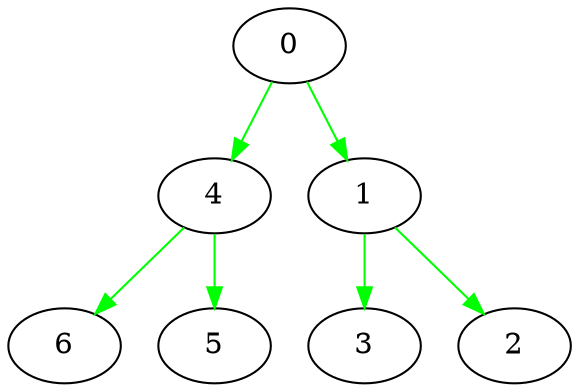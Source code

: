 /* tree edge is green
backedge is orange
forward edge is red
crossedge is blue
unvisitededge is black
*/
digraph output{
0 -> 4 [color=green];
4 -> 6 [color=green];
4 -> 5 [color=green];
0 -> 1 [color=green];
1 -> 3 [color=green];
1 -> 2 [color=green];
}
/*
vertex prettime posttime
0 	 1 	 14
1 	 8 	 13
2 	 11 	 12
3 	 9 	 10
4 	 2 	 7
5 	 5 	 6
6 	 3 	 4
*/
